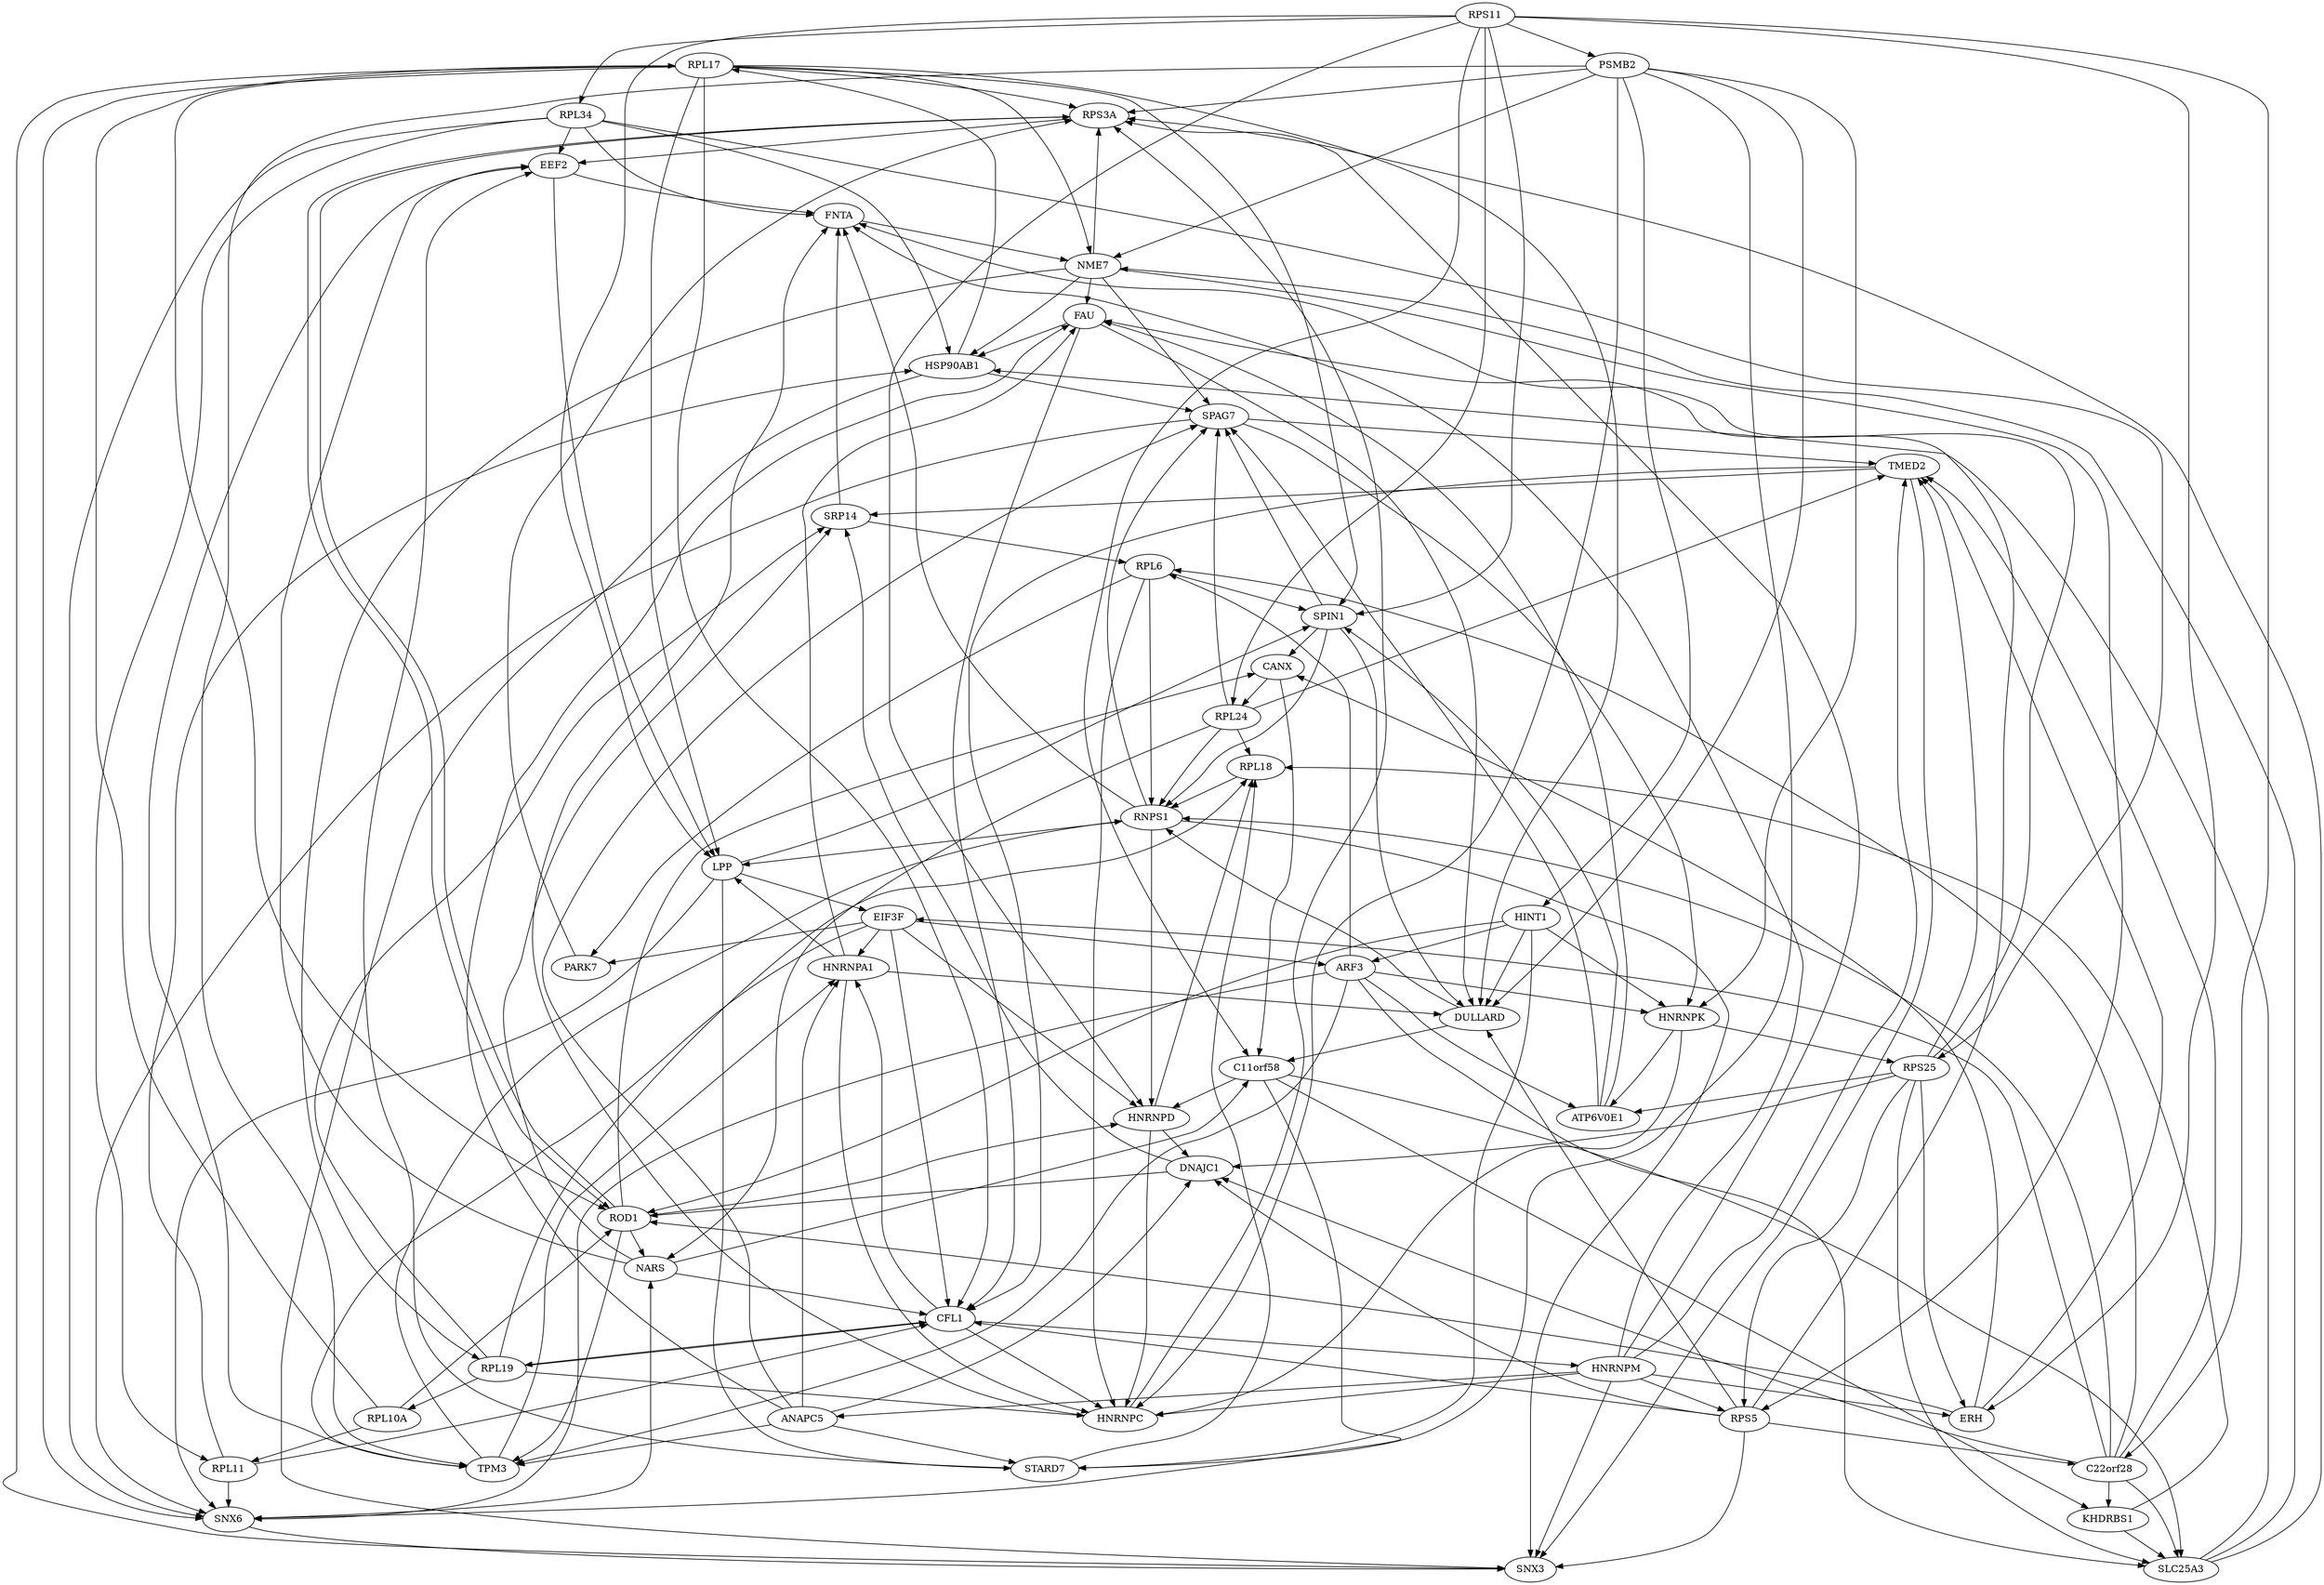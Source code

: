 digraph graphname {
1 [label="RPL17"];
2 [label="RPL10A"];
3 [label="RPL34"];
4 [label="RPL6"];
5 [label="RPS11"];
6 [label="SRP14"];
7 [label="FAU"];
8 [label="SLC25A3"];
9 [label="RPS5"];
10 [label="RPL18"];
11 [label="CANX"];
12 [label="HINT1"];
13 [label="HNRNPA1"];
14 [label="EIF3F"];
15 [label="EEF2"];
16 [label="RPL19"];
17 [label="TMED2"];
18 [label="TPM3"];
19 [label="ATP6V0E1"];
20 [label="NARS"];
21 [label="DNAJC1"];
22 [label="RPS3A"];
23 [label="STARD7"];
24 [label="ERH"];
25 [label="HNRNPK"];
26 [label="PSMB2"];
27 [label="HSP90AB1"];
28 [label="RPL24"];
29 [label="RPL11"];
30 [label="KHDRBS1"];
31 [label="ANAPC5"];
32 [label="FNTA"];
33 [label="ARF3"];
34 [label="C11orf58"];
35 [label="HNRNPC"];
36 [label="HNRNPM"];
37 [label="RPS25"];
38 [label="HNRNPD"];
39 [label="SNX3"];
40 [label="SPAG7"];
41 [label="ROD1"];
42 [label="LPP"];
43 [label="DULLARD"];
44 [label="PARK7"];
45 [label="C22orf28"];
46 [label="NME7"];
47 [label="SNX6"];
48 [label="CFL1"];
49 [label="SPIN1"];
50 [label="RNPS1"];
2 -> 1
27 -> 1
16 -> 2
5 -> 3
6 -> 4
33 -> 4
45 -> 4
16 -> 6
17 -> 6
20 -> 6
21 -> 6
9 -> 7
13 -> 7
19 -> 7
31 -> 7
46 -> 7
30 -> 8
33 -> 8
34 -> 8
37 -> 8
45 -> 8
36 -> 9
37 -> 9
46 -> 9
16 -> 10
23 -> 10
28 -> 10
30 -> 10
38 -> 10
24 -> 11
41 -> 11
49 -> 11
26 -> 12
14 -> 13
18 -> 13
31 -> 13
48 -> 13
42 -> 14
45 -> 14
3 -> 15
18 -> 15
20 -> 15
22 -> 15
23 -> 15
46 -> 16
48 -> 16
24 -> 17
28 -> 17
36 -> 17
37 -> 17
40 -> 17
45 -> 17
14 -> 18
26 -> 18
31 -> 18
33 -> 18
41 -> 18
25 -> 19
33 -> 19
37 -> 19
28 -> 20
41 -> 20
47 -> 20
9 -> 21
31 -> 21
37 -> 21
38 -> 21
45 -> 21
1 -> 22
8 -> 22
26 -> 22
35 -> 22
36 -> 22
41 -> 22
44 -> 22
46 -> 22
12 -> 23
26 -> 23
31 -> 23
42 -> 23
5 -> 24
36 -> 24
37 -> 24
12 -> 25
26 -> 25
33 -> 25
40 -> 25
5 -> 26
3 -> 27
7 -> 27
8 -> 27
29 -> 27
46 -> 27
5 -> 28
11 -> 28
2 -> 29
3 -> 29
34 -> 30
45 -> 30
36 -> 31
3 -> 32
6 -> 32
15 -> 32
35 -> 32
36 -> 32
37 -> 32
50 -> 32
12 -> 33
14 -> 33
5 -> 34
11 -> 34
20 -> 34
43 -> 34
4 -> 35
13 -> 35
16 -> 35
25 -> 35
26 -> 35
36 -> 35
38 -> 35
48 -> 35
48 -> 36
3 -> 37
25 -> 37
5 -> 38
14 -> 38
34 -> 38
41 -> 38
50 -> 38
1 -> 39
9 -> 39
17 -> 39
27 -> 39
36 -> 39
47 -> 39
50 -> 39
19 -> 40
27 -> 40
28 -> 40
31 -> 40
46 -> 40
49 -> 40
50 -> 40
1 -> 41
2 -> 41
12 -> 41
21 -> 41
22 -> 41
24 -> 41
1 -> 42
5 -> 42
13 -> 42
15 -> 42
50 -> 42
1 -> 43
7 -> 43
9 -> 43
12 -> 43
13 -> 43
26 -> 43
49 -> 43
4 -> 44
14 -> 44
5 -> 45
9 -> 45
1 -> 46
8 -> 46
26 -> 46
32 -> 46
1 -> 47
3 -> 47
29 -> 47
33 -> 47
34 -> 47
40 -> 47
42 -> 47
1 -> 48
7 -> 48
9 -> 48
14 -> 48
16 -> 48
17 -> 48
20 -> 48
29 -> 48
1 -> 49
4 -> 49
5 -> 49
19 -> 49
42 -> 49
4 -> 50
10 -> 50
18 -> 50
28 -> 50
43 -> 50
45 -> 50
49 -> 50
}
